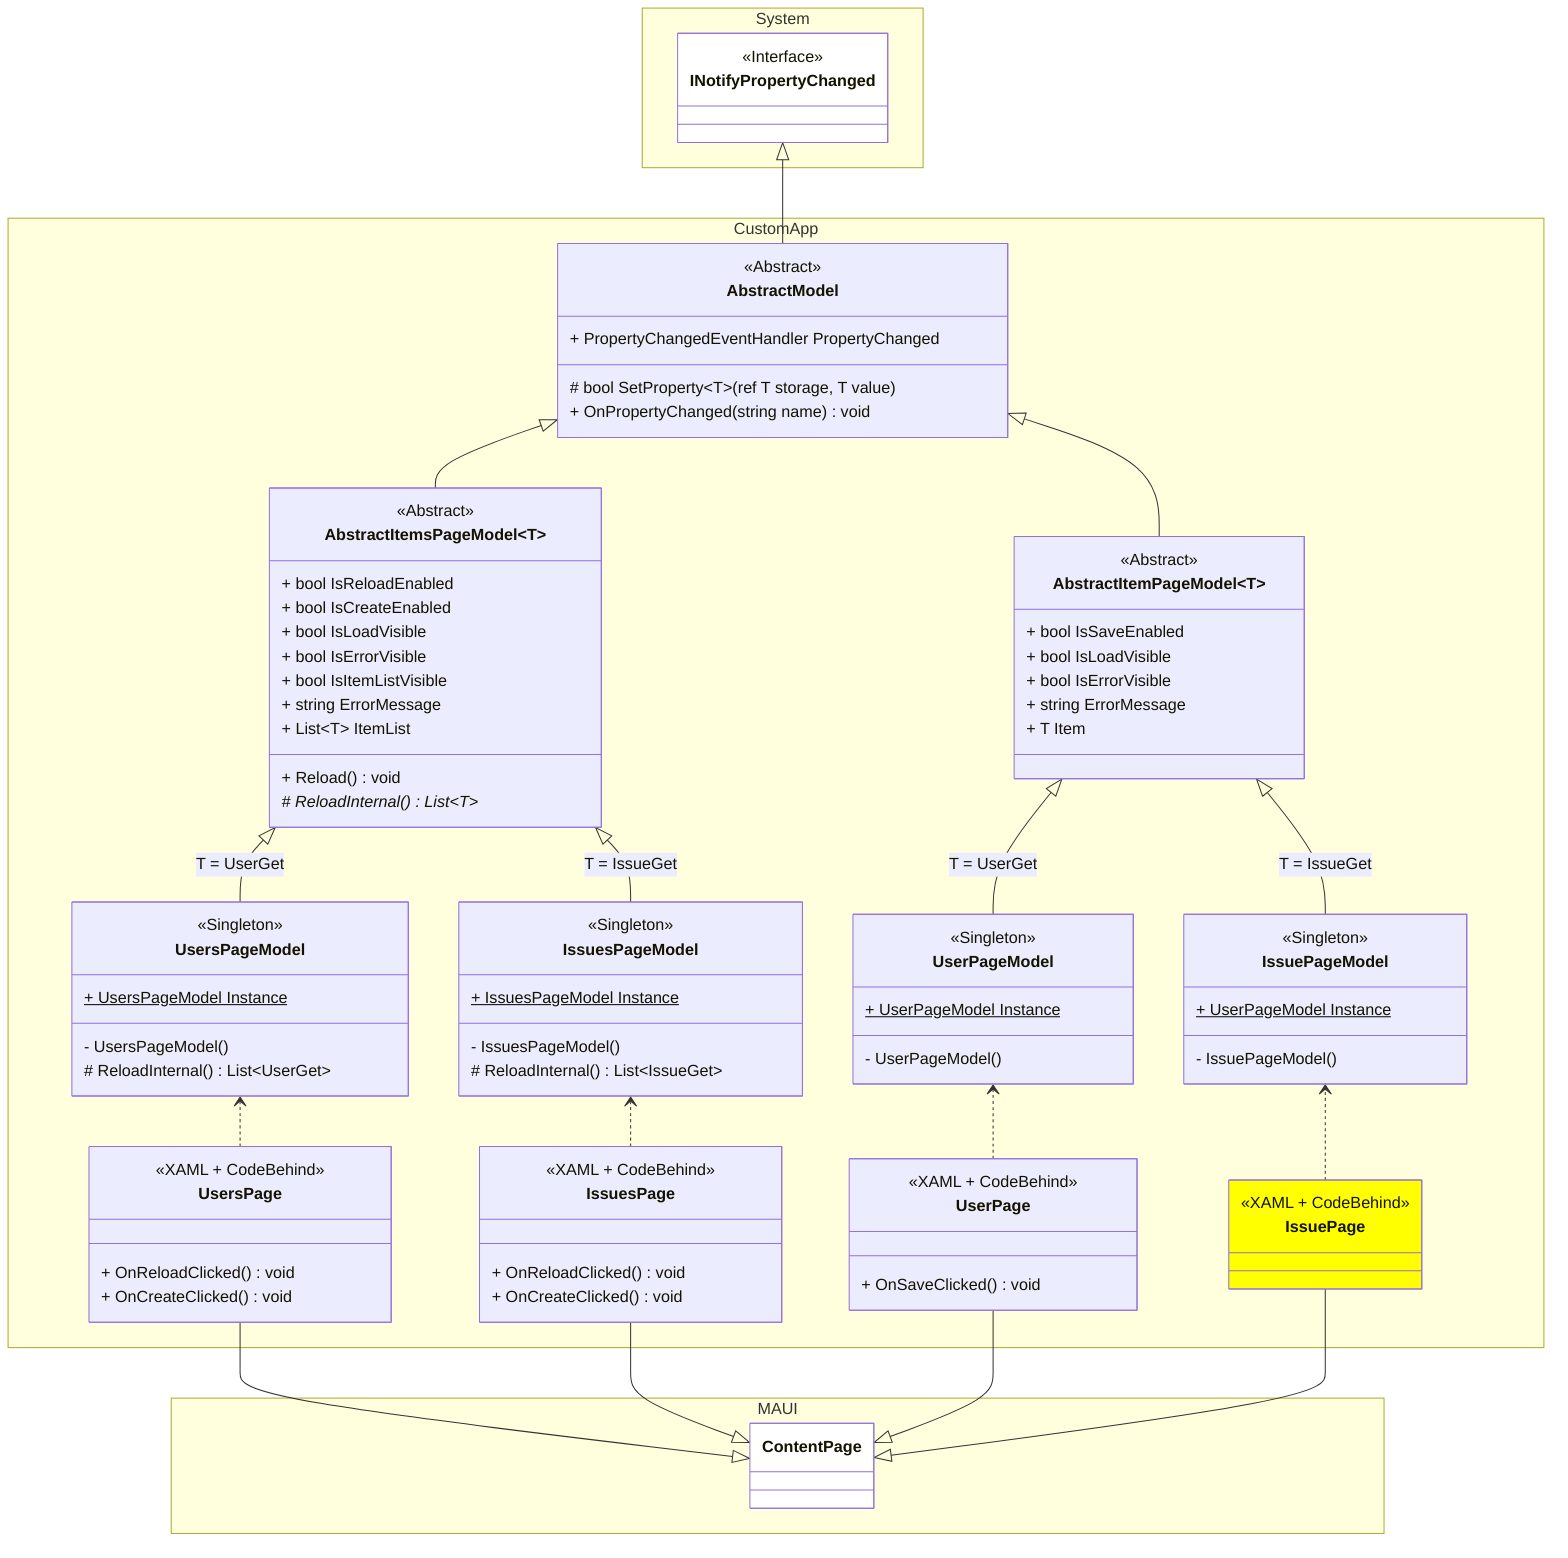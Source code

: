 classDiagram

    direction BT

    namespace MAUI {
        class ContentPage {

        }
    }

    namespace CustomApp {
        
        class UsersPage {
            <<XAML + CodeBehind>>
            + OnReloadClicked() void
            + OnCreateClicked() void
        }
        class IssuesPage {
            <<XAML + CodeBehind>>
            + OnReloadClicked() void
            + OnCreateClicked() void
        }
        class UserPage {
            <<XAML + CodeBehind>>
            + OnSaveClicked() void
        }
        class IssuePage {
            <<XAML + CodeBehind>>

        }

        class UsersPageModel {
            <<Singleton>>
            + UsersPageModel Instance $
            - UsersPageModel()
            # ReloadInternal() List~UserGet~
        }
        class IssuesPageModel {
            <<Singleton>>
            + IssuesPageModel Instance $
            - IssuesPageModel()
            # ReloadInternal() List~IssueGet~
        }

        class UserPageModel {
            <<Singleton>>
            + UserPageModel Instance $
            - UserPageModel()
        }
        class IssuePageModel {
            <<Singleton>>
            + UserPageModel Instance $
            - IssuePageModel()
        }

        class AbstractItemsPageModel~T~ {
            <<Abstract>>
            + bool IsReloadEnabled
            + bool IsCreateEnabled
            + bool IsLoadVisible
            + bool IsErrorVisible
            + bool IsItemListVisible
            + string ErrorMessage
            + List~T~ ItemList
            + Reload() void
            # ReloadInternal() List~T~ *
        }
        class AbstractItemPageModel~T~ {
            <<Abstract>>
            + bool IsSaveEnabled
            + bool IsLoadVisible
            + bool IsErrorVisible
            + string ErrorMessage
            + T Item
        }

        class AbstractModel {
            <<Abstract>>
            + PropertyChangedEventHandler PropertyChanged
            # bool SetProperty~T~(ref T storage, T value)
            + OnPropertyChanged(string name) void
        }

    }

    namespace System {
        
        class INotifyPropertyChanged {
            <<Interface>>
        }

    }

    ContentPage <|-- UsersPage
    ContentPage <|-- UserPage
    ContentPage <|-- IssuesPage
    ContentPage <|-- IssuePage

    UsersPage ..> UsersPageModel
    IssuesPage ..> IssuesPageModel

    UserPage ..> UserPageModel 
    IssuePage ..> IssuePageModel

    UsersPageModel --|> AbstractItemsPageModel : T = UserGet
    IssuesPageModel --|> AbstractItemsPageModel : T = IssueGet

    UserPageModel --|> AbstractItemPageModel : T = UserGet
    IssuePageModel --|> AbstractItemPageModel : T = IssueGet

    AbstractItemsPageModel --|> AbstractModel
    AbstractItemPageModel --|> AbstractModel

    AbstractModel --|> INotifyPropertyChanged

    style ContentPage fill:white
    style IssuePage fill:yellow
    style INotifyPropertyChanged fill:white